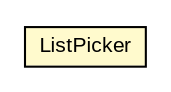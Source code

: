 #!/usr/local/bin/dot
#
# Class diagram 
# Generated by UMLGraph version R5_6-24-gf6e263 (http://www.umlgraph.org/)
#

digraph G {
	edge [fontname="arial",fontsize=10,labelfontname="arial",labelfontsize=10];
	node [fontname="arial",fontsize=10,shape=plaintext];
	nodesep=0.25;
	ranksep=0.5;
	// org.osmdroid.samplefragments.milstd2525.ListPicker
	c143551 [label=<<table title="org.osmdroid.samplefragments.milstd2525.ListPicker" border="0" cellborder="1" cellspacing="0" cellpadding="2" port="p" bgcolor="lemonChiffon" href="./ListPicker.html">
		<tr><td><table border="0" cellspacing="0" cellpadding="1">
<tr><td align="center" balign="center"> ListPicker </td></tr>
		</table></td></tr>
		</table>>, URL="./ListPicker.html", fontname="arial", fontcolor="black", fontsize=10.0];
}

